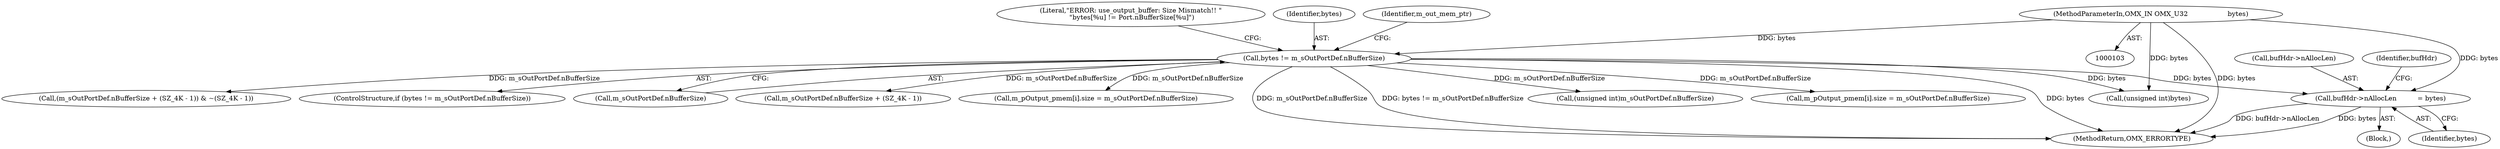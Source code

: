 digraph "0_Android_7558d03e6498e970b761aa44fff6b2c659202d95_2@pointer" {
"1000270" [label="(Call,bufHdr->nAllocLen          = bytes)"];
"1000138" [label="(Call,bytes != m_sOutPortDef.nBufferSize)"];
"1000108" [label="(MethodParameterIn,OMX_IN OMX_U32                   bytes)"];
"1000145" [label="(Literal,\"ERROR: use_output_buffer: Size Mismatch!! \"\n \"bytes[%u] != Port.nBufferSize[%u]\")"];
"1000646" [label="(MethodReturn,OMX_ERRORTYPE)"];
"1000149" [label="(Call,(unsigned int)m_sOutPortDef.nBufferSize)"];
"1000139" [label="(Identifier,bytes)"];
"1000277" [label="(Identifier,bufHdr)"];
"1000575" [label="(Call,m_pOutput_pmem[i].size = m_sOutPortDef.nBufferSize)"];
"1000146" [label="(Call,(unsigned int)bytes)"];
"1000397" [label="(Call,(m_sOutPortDef.nBufferSize + (SZ_4K - 1)) & ~(SZ_4K - 1))"];
"1000256" [label="(Block,)"];
"1000108" [label="(MethodParameterIn,OMX_IN OMX_U32                   bytes)"];
"1000270" [label="(Call,bufHdr->nAllocLen          = bytes)"];
"1000137" [label="(ControlStructure,if (bytes != m_sOutPortDef.nBufferSize))"];
"1000271" [label="(Call,bufHdr->nAllocLen)"];
"1000158" [label="(Identifier,m_out_mem_ptr)"];
"1000140" [label="(Call,m_sOutPortDef.nBufferSize)"];
"1000398" [label="(Call,m_sOutPortDef.nBufferSize + (SZ_4K - 1))"];
"1000138" [label="(Call,bytes != m_sOutPortDef.nBufferSize)"];
"1000456" [label="(Call,m_pOutput_pmem[i].size = m_sOutPortDef.nBufferSize)"];
"1000274" [label="(Identifier,bytes)"];
"1000270" -> "1000256"  [label="AST: "];
"1000270" -> "1000274"  [label="CFG: "];
"1000271" -> "1000270"  [label="AST: "];
"1000274" -> "1000270"  [label="AST: "];
"1000277" -> "1000270"  [label="CFG: "];
"1000270" -> "1000646"  [label="DDG: bytes"];
"1000270" -> "1000646"  [label="DDG: bufHdr->nAllocLen"];
"1000138" -> "1000270"  [label="DDG: bytes"];
"1000108" -> "1000270"  [label="DDG: bytes"];
"1000138" -> "1000137"  [label="AST: "];
"1000138" -> "1000140"  [label="CFG: "];
"1000139" -> "1000138"  [label="AST: "];
"1000140" -> "1000138"  [label="AST: "];
"1000145" -> "1000138"  [label="CFG: "];
"1000158" -> "1000138"  [label="CFG: "];
"1000138" -> "1000646"  [label="DDG: bytes"];
"1000138" -> "1000646"  [label="DDG: m_sOutPortDef.nBufferSize"];
"1000138" -> "1000646"  [label="DDG: bytes != m_sOutPortDef.nBufferSize"];
"1000108" -> "1000138"  [label="DDG: bytes"];
"1000138" -> "1000146"  [label="DDG: bytes"];
"1000138" -> "1000149"  [label="DDG: m_sOutPortDef.nBufferSize"];
"1000138" -> "1000397"  [label="DDG: m_sOutPortDef.nBufferSize"];
"1000138" -> "1000398"  [label="DDG: m_sOutPortDef.nBufferSize"];
"1000138" -> "1000456"  [label="DDG: m_sOutPortDef.nBufferSize"];
"1000138" -> "1000575"  [label="DDG: m_sOutPortDef.nBufferSize"];
"1000108" -> "1000103"  [label="AST: "];
"1000108" -> "1000646"  [label="DDG: bytes"];
"1000108" -> "1000146"  [label="DDG: bytes"];
}
